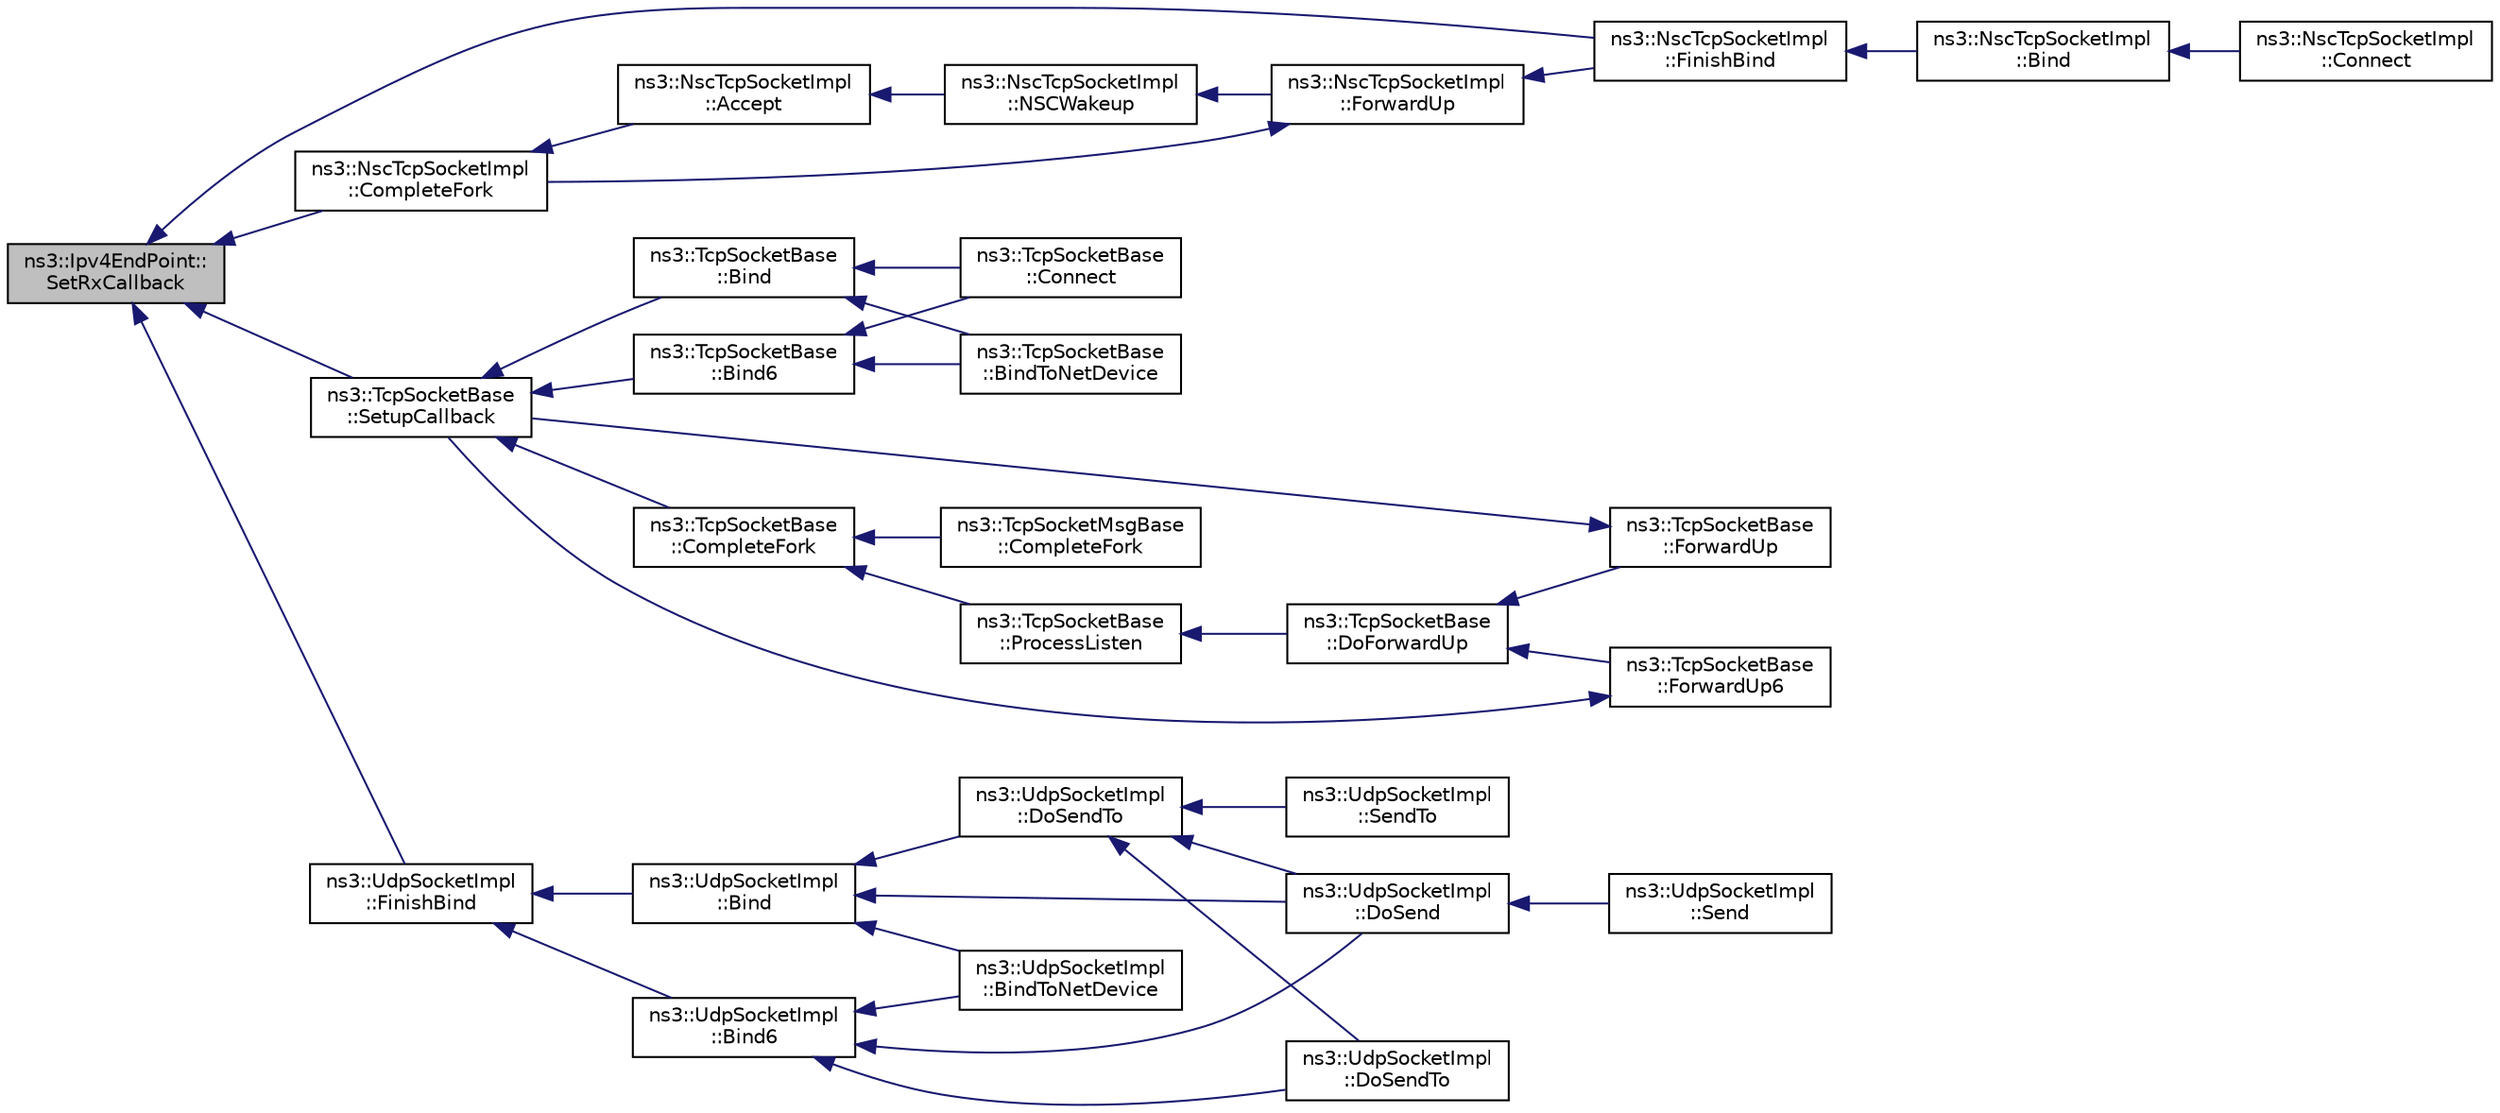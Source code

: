 digraph "ns3::Ipv4EndPoint::SetRxCallback"
{
  edge [fontname="Helvetica",fontsize="10",labelfontname="Helvetica",labelfontsize="10"];
  node [fontname="Helvetica",fontsize="10",shape=record];
  rankdir="LR";
  Node1 [label="ns3::Ipv4EndPoint::\lSetRxCallback",height=0.2,width=0.4,color="black", fillcolor="grey75", style="filled", fontcolor="black"];
  Node1 -> Node2 [dir="back",color="midnightblue",fontsize="10",style="solid"];
  Node2 [label="ns3::NscTcpSocketImpl\l::FinishBind",height=0.2,width=0.4,color="black", fillcolor="white", style="filled",URL="$d5/d8e/classns3_1_1NscTcpSocketImpl.html#af1e9f25dc27096602fff1b0f6924d9f7"];
  Node2 -> Node3 [dir="back",color="midnightblue",fontsize="10",style="solid"];
  Node3 [label="ns3::NscTcpSocketImpl\l::Bind",height=0.2,width=0.4,color="black", fillcolor="white", style="filled",URL="$d5/d8e/classns3_1_1NscTcpSocketImpl.html#add7339ac92d543a676f9b718bbc80c37",tooltip="Allocate a local IPv4 endpoint for this socket. "];
  Node3 -> Node4 [dir="back",color="midnightblue",fontsize="10",style="solid"];
  Node4 [label="ns3::NscTcpSocketImpl\l::Connect",height=0.2,width=0.4,color="black", fillcolor="white", style="filled",URL="$d5/d8e/classns3_1_1NscTcpSocketImpl.html#a10d599daaff9c3b7a1e93716e850ed97",tooltip="Initiate a connection to a remote host. "];
  Node1 -> Node5 [dir="back",color="midnightblue",fontsize="10",style="solid"];
  Node5 [label="ns3::NscTcpSocketImpl\l::CompleteFork",height=0.2,width=0.4,color="black", fillcolor="white", style="filled",URL="$d5/d8e/classns3_1_1NscTcpSocketImpl.html#a97c12e4b7625d21acce2bee3abfd87c4",tooltip="Complete the Fork operations (after a connection has been accepted) "];
  Node5 -> Node6 [dir="back",color="midnightblue",fontsize="10",style="solid"];
  Node6 [label="ns3::NscTcpSocketImpl\l::Accept",height=0.2,width=0.4,color="black", fillcolor="white", style="filled",URL="$d5/d8e/classns3_1_1NscTcpSocketImpl.html#a95aacc7321726467d1b0daaf6bbdd986",tooltip="Accept an incoming connection. "];
  Node6 -> Node7 [dir="back",color="midnightblue",fontsize="10",style="solid"];
  Node7 [label="ns3::NscTcpSocketImpl\l::NSCWakeup",height=0.2,width=0.4,color="black", fillcolor="white", style="filled",URL="$d5/d8e/classns3_1_1NscTcpSocketImpl.html#aa5ec88a8104a8bae88dcb38cf32d5979",tooltip="Called by NscTcpSocketImpl::ForwardUp() "];
  Node7 -> Node8 [dir="back",color="midnightblue",fontsize="10",style="solid"];
  Node8 [label="ns3::NscTcpSocketImpl\l::ForwardUp",height=0.2,width=0.4,color="black", fillcolor="white", style="filled",URL="$d5/d8e/classns3_1_1NscTcpSocketImpl.html#a39838d4cdb10b8ff73d7afdbcdc96b8b",tooltip="Called by the L3 protocol when it received a packet to pass on to TCP. "];
  Node8 -> Node2 [dir="back",color="midnightblue",fontsize="10",style="solid"];
  Node8 -> Node5 [dir="back",color="midnightblue",fontsize="10",style="solid"];
  Node1 -> Node9 [dir="back",color="midnightblue",fontsize="10",style="solid"];
  Node9 [label="ns3::TcpSocketBase\l::SetupCallback",height=0.2,width=0.4,color="black", fillcolor="white", style="filled",URL="$d1/d45/classns3_1_1TcpSocketBase.html#a18a50820f806878422527d507268c4ac",tooltip="Common part of the two Bind(), i.e. set callback and remembering local addr:port. ..."];
  Node9 -> Node10 [dir="back",color="midnightblue",fontsize="10",style="solid"];
  Node10 [label="ns3::TcpSocketBase\l::Bind",height=0.2,width=0.4,color="black", fillcolor="white", style="filled",URL="$d1/d45/classns3_1_1TcpSocketBase.html#a7a9a87b74c1ce59ac89df8d9221681dd",tooltip="Allocate a local IPv4 endpoint for this socket. "];
  Node10 -> Node11 [dir="back",color="midnightblue",fontsize="10",style="solid"];
  Node11 [label="ns3::TcpSocketBase\l::Connect",height=0.2,width=0.4,color="black", fillcolor="white", style="filled",URL="$d1/d45/classns3_1_1TcpSocketBase.html#aabd08c9eb0ee3c88c855eb7268e392bf",tooltip="Initiate a connection to a remote host. "];
  Node10 -> Node12 [dir="back",color="midnightblue",fontsize="10",style="solid"];
  Node12 [label="ns3::TcpSocketBase\l::BindToNetDevice",height=0.2,width=0.4,color="black", fillcolor="white", style="filled",URL="$d1/d45/classns3_1_1TcpSocketBase.html#a88b552dfa0a85e0224ed8a7dc140f190",tooltip="Bind a socket to specific device. "];
  Node9 -> Node13 [dir="back",color="midnightblue",fontsize="10",style="solid"];
  Node13 [label="ns3::TcpSocketBase\l::Bind6",height=0.2,width=0.4,color="black", fillcolor="white", style="filled",URL="$d1/d45/classns3_1_1TcpSocketBase.html#abe62bb701ac4f057199d5c34938a96a9",tooltip="Allocate a local IPv6 endpoint for this socket. "];
  Node13 -> Node11 [dir="back",color="midnightblue",fontsize="10",style="solid"];
  Node13 -> Node12 [dir="back",color="midnightblue",fontsize="10",style="solid"];
  Node9 -> Node14 [dir="back",color="midnightblue",fontsize="10",style="solid"];
  Node14 [label="ns3::TcpSocketBase\l::CompleteFork",height=0.2,width=0.4,color="black", fillcolor="white", style="filled",URL="$d1/d45/classns3_1_1TcpSocketBase.html#abba7d4c43acb3f9356e348b970a882fb",tooltip="Complete a connection by forking the socket. "];
  Node14 -> Node15 [dir="back",color="midnightblue",fontsize="10",style="solid"];
  Node15 [label="ns3::TcpSocketBase\l::ProcessListen",height=0.2,width=0.4,color="black", fillcolor="white", style="filled",URL="$d1/d45/classns3_1_1TcpSocketBase.html#adc3976e8b42e884f5d99def1d5e2647f",tooltip="Received a packet upon LISTEN state. "];
  Node15 -> Node16 [dir="back",color="midnightblue",fontsize="10",style="solid"];
  Node16 [label="ns3::TcpSocketBase\l::DoForwardUp",height=0.2,width=0.4,color="black", fillcolor="white", style="filled",URL="$d1/d45/classns3_1_1TcpSocketBase.html#ad5e7b21b9e9371bf9c19da5d3c56aac1",tooltip="Called by TcpSocketBase::ForwardUp{,6}(). "];
  Node16 -> Node17 [dir="back",color="midnightblue",fontsize="10",style="solid"];
  Node17 [label="ns3::TcpSocketBase\l::ForwardUp",height=0.2,width=0.4,color="black", fillcolor="white", style="filled",URL="$d1/d45/classns3_1_1TcpSocketBase.html#a2ebbcb9713facc9481341fcd972cdd82",tooltip="Called by the L3 protocol when it received a packet to pass on to TCP. "];
  Node17 -> Node9 [dir="back",color="midnightblue",fontsize="10",style="solid"];
  Node16 -> Node18 [dir="back",color="midnightblue",fontsize="10",style="solid"];
  Node18 [label="ns3::TcpSocketBase\l::ForwardUp6",height=0.2,width=0.4,color="black", fillcolor="white", style="filled",URL="$d1/d45/classns3_1_1TcpSocketBase.html#aa0cd34b3562685596b2c3fd1e6a42a6f",tooltip="Called by the L3 protocol when it received a packet to pass on to TCP. "];
  Node18 -> Node9 [dir="back",color="midnightblue",fontsize="10",style="solid"];
  Node14 -> Node19 [dir="back",color="midnightblue",fontsize="10",style="solid"];
  Node19 [label="ns3::TcpSocketMsgBase\l::CompleteFork",height=0.2,width=0.4,color="black", fillcolor="white", style="filled",URL="$dd/d88/classns3_1_1TcpSocketMsgBase.html#a1509ce6df2f3e5384889f03b5de06a45",tooltip="Complete a connection by forking the socket. "];
  Node1 -> Node20 [dir="back",color="midnightblue",fontsize="10",style="solid"];
  Node20 [label="ns3::UdpSocketImpl\l::FinishBind",height=0.2,width=0.4,color="black", fillcolor="white", style="filled",URL="$d8/df7/classns3_1_1UdpSocketImpl.html#ab176a2c5ea5e2ba0431a59cbc423c618"];
  Node20 -> Node21 [dir="back",color="midnightblue",fontsize="10",style="solid"];
  Node21 [label="ns3::UdpSocketImpl\l::Bind",height=0.2,width=0.4,color="black", fillcolor="white", style="filled",URL="$d8/df7/classns3_1_1UdpSocketImpl.html#a02289f4c7fa69580c8426484fe3712c3",tooltip="Allocate a local IPv4 endpoint for this socket. "];
  Node21 -> Node22 [dir="back",color="midnightblue",fontsize="10",style="solid"];
  Node22 [label="ns3::UdpSocketImpl\l::DoSend",height=0.2,width=0.4,color="black", fillcolor="white", style="filled",URL="$d8/df7/classns3_1_1UdpSocketImpl.html#aeb7a2f7998edd56c9079ac6a3518cd89",tooltip="Send a packet. "];
  Node22 -> Node23 [dir="back",color="midnightblue",fontsize="10",style="solid"];
  Node23 [label="ns3::UdpSocketImpl\l::Send",height=0.2,width=0.4,color="black", fillcolor="white", style="filled",URL="$d8/df7/classns3_1_1UdpSocketImpl.html#ac8e23c2e48d59b943ad5beda3c9b9cce",tooltip="Send data (or dummy data) to the remote host. "];
  Node21 -> Node24 [dir="back",color="midnightblue",fontsize="10",style="solid"];
  Node24 [label="ns3::UdpSocketImpl\l::DoSendTo",height=0.2,width=0.4,color="black", fillcolor="white", style="filled",URL="$d8/df7/classns3_1_1UdpSocketImpl.html#a18b22c398f6e9a7806f92b6a3ca7b3e8",tooltip="Send a packet to a specific destination and port (IPv4) "];
  Node24 -> Node22 [dir="back",color="midnightblue",fontsize="10",style="solid"];
  Node24 -> Node25 [dir="back",color="midnightblue",fontsize="10",style="solid"];
  Node25 [label="ns3::UdpSocketImpl\l::DoSendTo",height=0.2,width=0.4,color="black", fillcolor="white", style="filled",URL="$d8/df7/classns3_1_1UdpSocketImpl.html#a4c3672c1127cbe31678d8d18751d3f4c",tooltip="Send a packet to a specific destination and port (IPv6) "];
  Node24 -> Node26 [dir="back",color="midnightblue",fontsize="10",style="solid"];
  Node26 [label="ns3::UdpSocketImpl\l::SendTo",height=0.2,width=0.4,color="black", fillcolor="white", style="filled",URL="$d8/df7/classns3_1_1UdpSocketImpl.html#a8157d2ad72321be1047493ebf97e55f5",tooltip="Send data to a specified peer. "];
  Node21 -> Node27 [dir="back",color="midnightblue",fontsize="10",style="solid"];
  Node27 [label="ns3::UdpSocketImpl\l::BindToNetDevice",height=0.2,width=0.4,color="black", fillcolor="white", style="filled",URL="$d8/df7/classns3_1_1UdpSocketImpl.html#a93fa14afedc32353602551df1e5f2d59",tooltip="Bind a socket to specific device. "];
  Node20 -> Node28 [dir="back",color="midnightblue",fontsize="10",style="solid"];
  Node28 [label="ns3::UdpSocketImpl\l::Bind6",height=0.2,width=0.4,color="black", fillcolor="white", style="filled",URL="$d8/df7/classns3_1_1UdpSocketImpl.html#a32b33c7a08d81248b1579882cebadcb6",tooltip="Allocate a local IPv6 endpoint for this socket. "];
  Node28 -> Node22 [dir="back",color="midnightblue",fontsize="10",style="solid"];
  Node28 -> Node25 [dir="back",color="midnightblue",fontsize="10",style="solid"];
  Node28 -> Node27 [dir="back",color="midnightblue",fontsize="10",style="solid"];
}
